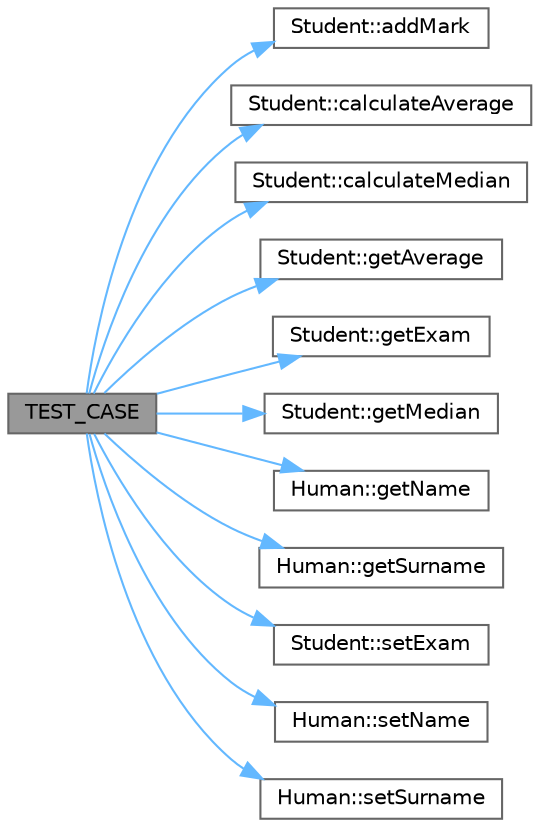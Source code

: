 digraph "TEST_CASE"
{
 // LATEX_PDF_SIZE
  bgcolor="transparent";
  edge [fontname=Helvetica,fontsize=10,labelfontname=Helvetica,labelfontsize=10];
  node [fontname=Helvetica,fontsize=10,shape=box,height=0.2,width=0.4];
  rankdir="LR";
  Node1 [id="Node000001",label="TEST_CASE",height=0.2,width=0.4,color="gray40", fillcolor="grey60", style="filled", fontcolor="black",tooltip=" "];
  Node1 -> Node2 [id="edge12_Node000001_Node000002",color="steelblue1",style="solid",tooltip=" "];
  Node2 [id="Node000002",label="Student::addMark",height=0.2,width=0.4,color="grey40", fillcolor="white", style="filled",URL="$class_student.html#aac4c1b512bd0cc6810324279f2a26d23",tooltip=" "];
  Node1 -> Node3 [id="edge13_Node000001_Node000003",color="steelblue1",style="solid",tooltip=" "];
  Node3 [id="Node000003",label="Student::calculateAverage",height=0.2,width=0.4,color="grey40", fillcolor="white", style="filled",URL="$class_student.html#a1dec1372297b03b74868ac35f29558df",tooltip=" "];
  Node1 -> Node4 [id="edge14_Node000001_Node000004",color="steelblue1",style="solid",tooltip=" "];
  Node4 [id="Node000004",label="Student::calculateMedian",height=0.2,width=0.4,color="grey40", fillcolor="white", style="filled",URL="$class_student.html#a9a4ac80e7bec0ec0eacb6b2af8369641",tooltip=" "];
  Node1 -> Node5 [id="edge15_Node000001_Node000005",color="steelblue1",style="solid",tooltip=" "];
  Node5 [id="Node000005",label="Student::getAverage",height=0.2,width=0.4,color="grey40", fillcolor="white", style="filled",URL="$class_student.html#a2b738bfaac4dce882b05dbb056ac327e",tooltip=" "];
  Node1 -> Node6 [id="edge16_Node000001_Node000006",color="steelblue1",style="solid",tooltip=" "];
  Node6 [id="Node000006",label="Student::getExam",height=0.2,width=0.4,color="grey40", fillcolor="white", style="filled",URL="$class_student.html#a9f22f9beb6dfec1d0f2062636180768a",tooltip=" "];
  Node1 -> Node7 [id="edge17_Node000001_Node000007",color="steelblue1",style="solid",tooltip=" "];
  Node7 [id="Node000007",label="Student::getMedian",height=0.2,width=0.4,color="grey40", fillcolor="white", style="filled",URL="$class_student.html#aabe9a8bc063b2c52064db1d71f640d66",tooltip=" "];
  Node1 -> Node8 [id="edge18_Node000001_Node000008",color="steelblue1",style="solid",tooltip=" "];
  Node8 [id="Node000008",label="Human::getName",height=0.2,width=0.4,color="grey40", fillcolor="white", style="filled",URL="$class_human.html#a69a27e7bc681ed227041ea40e894e401",tooltip=" "];
  Node1 -> Node9 [id="edge19_Node000001_Node000009",color="steelblue1",style="solid",tooltip=" "];
  Node9 [id="Node000009",label="Human::getSurname",height=0.2,width=0.4,color="grey40", fillcolor="white", style="filled",URL="$class_human.html#aaebff100983c200379f837c9aff67672",tooltip=" "];
  Node1 -> Node10 [id="edge20_Node000001_Node000010",color="steelblue1",style="solid",tooltip=" "];
  Node10 [id="Node000010",label="Student::setExam",height=0.2,width=0.4,color="grey40", fillcolor="white", style="filled",URL="$class_student.html#afe18f0ed8e50682130fb3ebc44f76524",tooltip=" "];
  Node1 -> Node11 [id="edge21_Node000001_Node000011",color="steelblue1",style="solid",tooltip=" "];
  Node11 [id="Node000011",label="Human::setName",height=0.2,width=0.4,color="grey40", fillcolor="white", style="filled",URL="$class_human.html#ab8f1ed2da6a6dd79f113a48e6dd31eee",tooltip=" "];
  Node1 -> Node12 [id="edge22_Node000001_Node000012",color="steelblue1",style="solid",tooltip=" "];
  Node12 [id="Node000012",label="Human::setSurname",height=0.2,width=0.4,color="grey40", fillcolor="white", style="filled",URL="$class_human.html#ab783da4d406863166d713c6781175df2",tooltip=" "];
}
